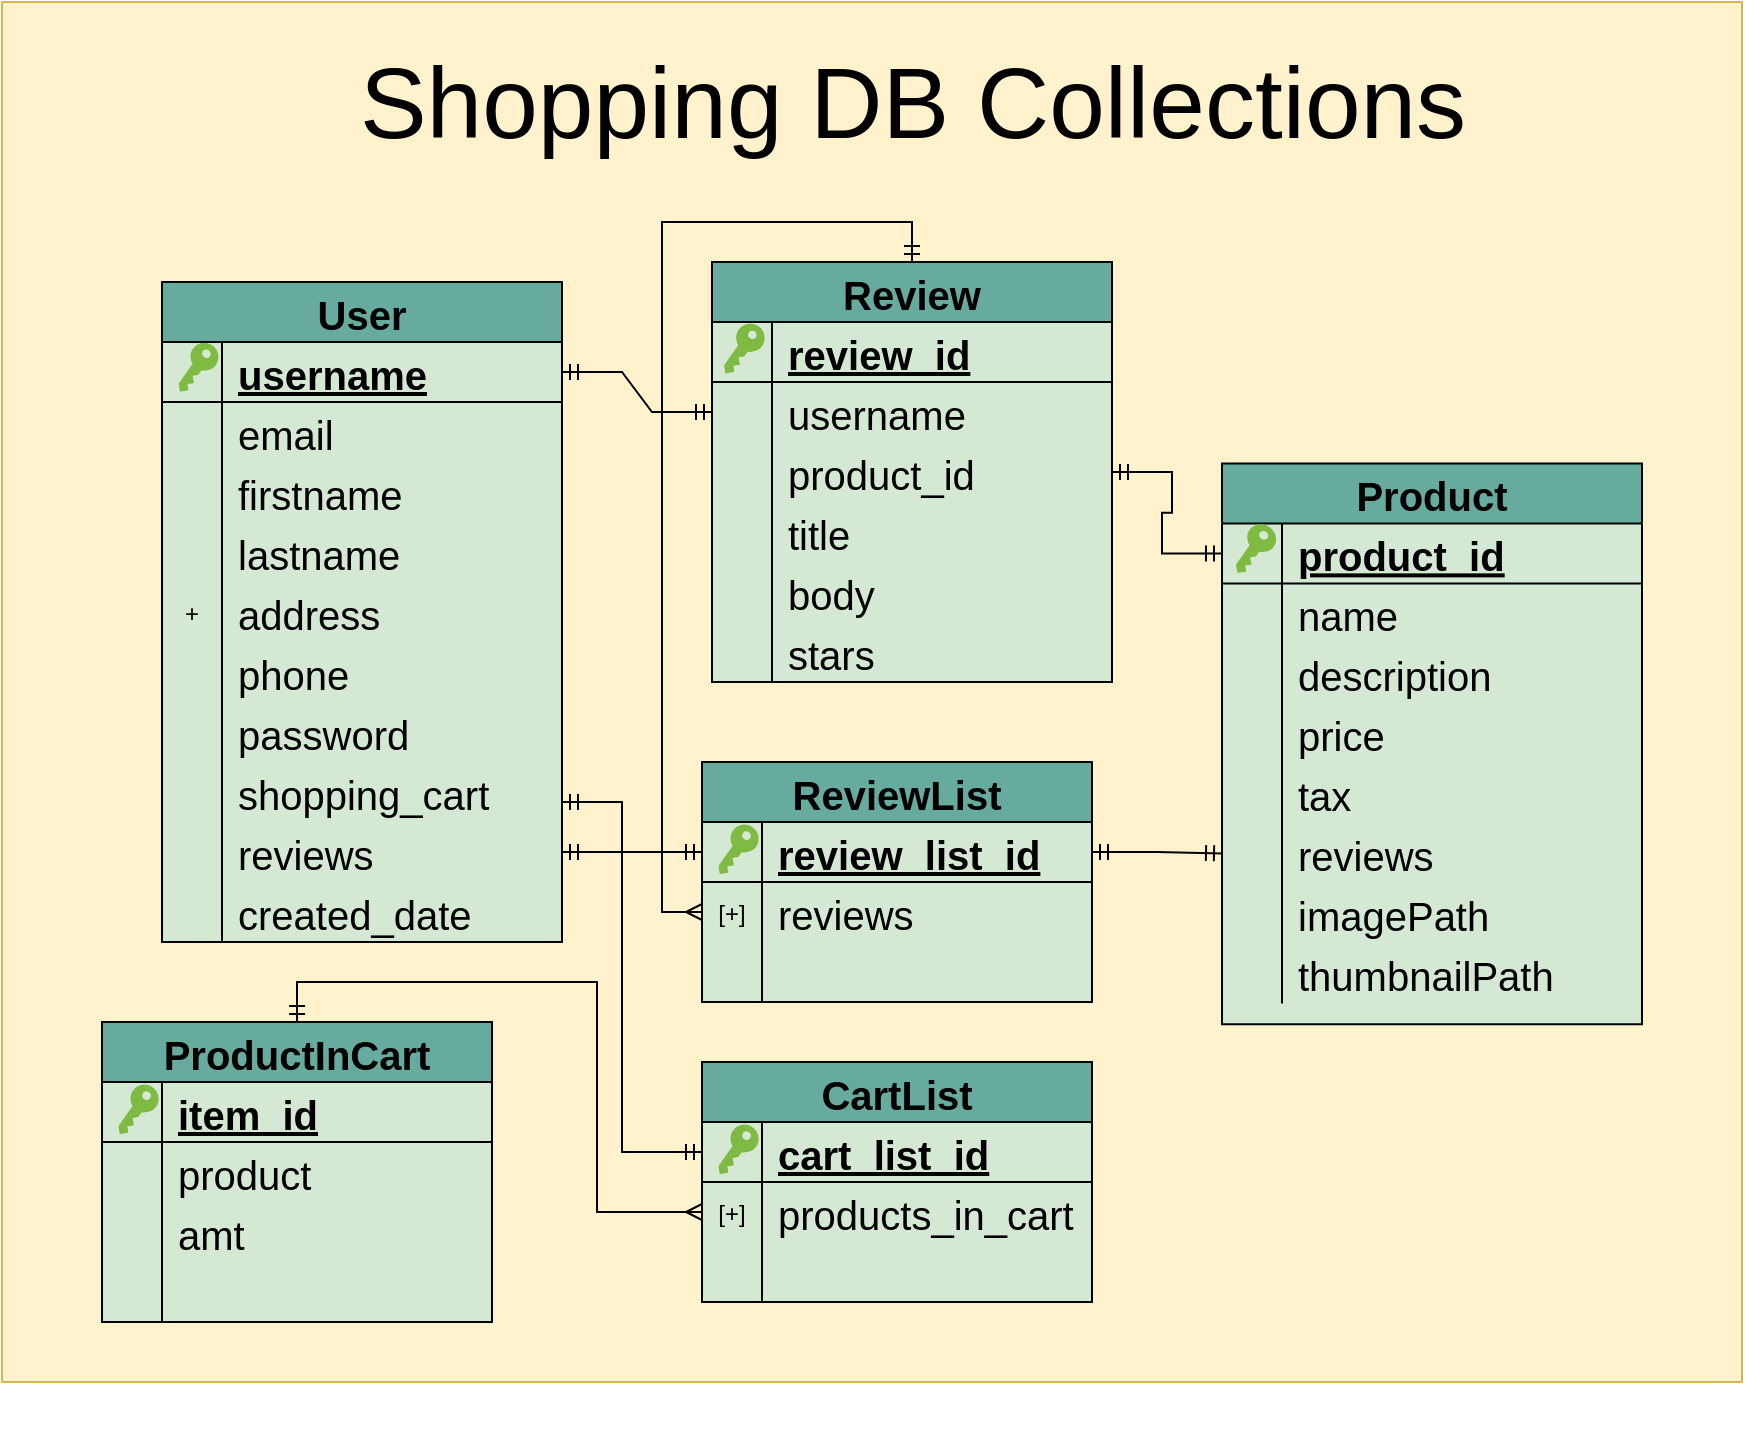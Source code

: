 <mxfile version="16.1.2" type="device"><diagram id="GcE9P7JYYw5BhS-uvFOw" name="Page-1"><mxGraphModel dx="2254" dy="822" grid="1" gridSize="10" guides="1" tooltips="1" connect="1" arrows="1" fold="1" page="1" pageScale="1" pageWidth="850" pageHeight="1100" math="0" shadow="0"><root><mxCell id="0"/><mxCell id="1" parent="0"/><mxCell id="FfTGr7Fb9GJDxaARSRJf-11" value="" style="rounded=0;whiteSpace=wrap;html=1;fontSize=20;fillColor=#fff2cc;strokeColor=#d6b656;" parent="1" vertex="1"><mxGeometry x="-340" y="40" width="870" height="690" as="geometry"/></mxCell><mxCell id="FfTGr7Fb9GJDxaARSRJf-10" value="&lt;font style=&quot;font-size: 50px&quot;&gt;Shopping DB Collections&lt;/font&gt;" style="text;html=1;align=center;verticalAlign=middle;resizable=0;points=[];autosize=1;strokeColor=none;fontSize=20;" parent="1" vertex="1"><mxGeometry x="-170" y="70" width="570" height="40" as="geometry"/></mxCell><mxCell id="Z3QtcrH4PTFQt3x_wtHt-65" value="" style="group" parent="1" vertex="1" connectable="0"><mxGeometry x="-260" y="180" width="200" height="330" as="geometry"/></mxCell><mxCell id="Z3QtcrH4PTFQt3x_wtHt-151" value="" style="group" parent="Z3QtcrH4PTFQt3x_wtHt-65" vertex="1" connectable="0"><mxGeometry width="200" height="330" as="geometry"/></mxCell><mxCell id="Z3QtcrH4PTFQt3x_wtHt-33" value="User" style="shape=table;startSize=30;container=1;collapsible=1;childLayout=tableLayout;fixedRows=1;rowLines=0;fontStyle=1;align=center;resizeLast=1;fontSize=20;fillColor=#67AB9F;swimlaneFillColor=#D5E8D4;" parent="Z3QtcrH4PTFQt3x_wtHt-151" vertex="1"><mxGeometry width="200" height="330" as="geometry"/></mxCell><mxCell id="Z3QtcrH4PTFQt3x_wtHt-34" value="" style="shape=partialRectangle;collapsible=0;dropTarget=0;pointerEvents=0;fillColor=none;top=0;left=0;bottom=1;right=0;points=[[0,0.5],[1,0.5]];portConstraint=eastwest;" parent="Z3QtcrH4PTFQt3x_wtHt-33" vertex="1"><mxGeometry y="30" width="200" height="30" as="geometry"/></mxCell><mxCell id="Z3QtcrH4PTFQt3x_wtHt-35" value="" style="shape=partialRectangle;connectable=0;fillColor=none;top=0;left=0;bottom=0;right=0;fontStyle=1;overflow=hidden;" parent="Z3QtcrH4PTFQt3x_wtHt-34" vertex="1"><mxGeometry width="30" height="30" as="geometry"><mxRectangle width="30" height="30" as="alternateBounds"/></mxGeometry></mxCell><mxCell id="Z3QtcrH4PTFQt3x_wtHt-36" value="username" style="shape=partialRectangle;connectable=0;fillColor=none;top=0;left=0;bottom=0;right=0;align=left;spacingLeft=6;fontStyle=5;overflow=hidden;fontSize=20;" parent="Z3QtcrH4PTFQt3x_wtHt-34" vertex="1"><mxGeometry x="30" width="170" height="30" as="geometry"><mxRectangle width="170" height="30" as="alternateBounds"/></mxGeometry></mxCell><mxCell id="Z3QtcrH4PTFQt3x_wtHt-37" value="" style="shape=partialRectangle;collapsible=0;dropTarget=0;pointerEvents=0;fillColor=none;top=0;left=0;bottom=0;right=0;points=[[0,0.5],[1,0.5]];portConstraint=eastwest;" parent="Z3QtcrH4PTFQt3x_wtHt-33" vertex="1"><mxGeometry y="60" width="200" height="30" as="geometry"/></mxCell><mxCell id="Z3QtcrH4PTFQt3x_wtHt-38" value="" style="shape=partialRectangle;connectable=0;fillColor=none;top=0;left=0;bottom=0;right=0;editable=1;overflow=hidden;" parent="Z3QtcrH4PTFQt3x_wtHt-37" vertex="1"><mxGeometry width="30" height="30" as="geometry"><mxRectangle width="30" height="30" as="alternateBounds"/></mxGeometry></mxCell><mxCell id="Z3QtcrH4PTFQt3x_wtHt-39" value="email" style="shape=partialRectangle;connectable=0;fillColor=none;top=0;left=0;bottom=0;right=0;align=left;spacingLeft=6;overflow=hidden;fontSize=20;" parent="Z3QtcrH4PTFQt3x_wtHt-37" vertex="1"><mxGeometry x="30" width="170" height="30" as="geometry"><mxRectangle width="170" height="30" as="alternateBounds"/></mxGeometry></mxCell><mxCell id="Z3QtcrH4PTFQt3x_wtHt-40" value="" style="shape=partialRectangle;collapsible=0;dropTarget=0;pointerEvents=0;fillColor=none;top=0;left=0;bottom=0;right=0;points=[[0,0.5],[1,0.5]];portConstraint=eastwest;" parent="Z3QtcrH4PTFQt3x_wtHt-33" vertex="1"><mxGeometry y="90" width="200" height="30" as="geometry"/></mxCell><mxCell id="Z3QtcrH4PTFQt3x_wtHt-41" value="" style="shape=partialRectangle;connectable=0;fillColor=none;top=0;left=0;bottom=0;right=0;editable=1;overflow=hidden;" parent="Z3QtcrH4PTFQt3x_wtHt-40" vertex="1"><mxGeometry width="30" height="30" as="geometry"><mxRectangle width="30" height="30" as="alternateBounds"/></mxGeometry></mxCell><mxCell id="Z3QtcrH4PTFQt3x_wtHt-42" value="firstname" style="shape=partialRectangle;connectable=0;fillColor=none;top=0;left=0;bottom=0;right=0;align=left;spacingLeft=6;overflow=hidden;fontSize=20;" parent="Z3QtcrH4PTFQt3x_wtHt-40" vertex="1"><mxGeometry x="30" width="170" height="30" as="geometry"><mxRectangle width="170" height="30" as="alternateBounds"/></mxGeometry></mxCell><mxCell id="Z3QtcrH4PTFQt3x_wtHt-43" value="" style="shape=partialRectangle;collapsible=0;dropTarget=0;pointerEvents=0;fillColor=none;top=0;left=0;bottom=0;right=0;points=[[0,0.5],[1,0.5]];portConstraint=eastwest;" parent="Z3QtcrH4PTFQt3x_wtHt-33" vertex="1"><mxGeometry y="120" width="200" height="30" as="geometry"/></mxCell><mxCell id="Z3QtcrH4PTFQt3x_wtHt-44" value="" style="shape=partialRectangle;connectable=0;fillColor=none;top=0;left=0;bottom=0;right=0;editable=1;overflow=hidden;" parent="Z3QtcrH4PTFQt3x_wtHt-43" vertex="1"><mxGeometry width="30" height="30" as="geometry"><mxRectangle width="30" height="30" as="alternateBounds"/></mxGeometry></mxCell><mxCell id="Z3QtcrH4PTFQt3x_wtHt-45" value="lastname" style="shape=partialRectangle;connectable=0;fillColor=none;top=0;left=0;bottom=0;right=0;align=left;spacingLeft=6;overflow=hidden;fontSize=20;" parent="Z3QtcrH4PTFQt3x_wtHt-43" vertex="1"><mxGeometry x="30" width="170" height="30" as="geometry"><mxRectangle width="170" height="30" as="alternateBounds"/></mxGeometry></mxCell><mxCell id="Z3QtcrH4PTFQt3x_wtHt-46" value="" style="shape=partialRectangle;collapsible=0;dropTarget=0;pointerEvents=0;fillColor=none;top=0;left=0;bottom=0;right=0;points=[[0,0.5],[1,0.5]];portConstraint=eastwest;" parent="Z3QtcrH4PTFQt3x_wtHt-33" vertex="1"><mxGeometry y="150" width="200" height="30" as="geometry"/></mxCell><mxCell id="Z3QtcrH4PTFQt3x_wtHt-47" value="+" style="shape=partialRectangle;connectable=0;fillColor=none;top=0;left=0;bottom=0;right=0;editable=1;overflow=hidden;" parent="Z3QtcrH4PTFQt3x_wtHt-46" vertex="1"><mxGeometry width="30" height="30" as="geometry"><mxRectangle width="30" height="30" as="alternateBounds"/></mxGeometry></mxCell><mxCell id="Z3QtcrH4PTFQt3x_wtHt-48" value="address" style="shape=partialRectangle;connectable=0;fillColor=none;top=0;left=0;bottom=0;right=0;align=left;spacingLeft=6;overflow=hidden;fontSize=20;" parent="Z3QtcrH4PTFQt3x_wtHt-46" vertex="1"><mxGeometry x="30" width="170" height="30" as="geometry"><mxRectangle width="170" height="30" as="alternateBounds"/></mxGeometry></mxCell><mxCell id="Z3QtcrH4PTFQt3x_wtHt-49" value="" style="shape=partialRectangle;collapsible=0;dropTarget=0;pointerEvents=0;fillColor=none;top=0;left=0;bottom=0;right=0;points=[[0,0.5],[1,0.5]];portConstraint=eastwest;" parent="Z3QtcrH4PTFQt3x_wtHt-33" vertex="1"><mxGeometry y="180" width="200" height="30" as="geometry"/></mxCell><mxCell id="Z3QtcrH4PTFQt3x_wtHt-50" value="" style="shape=partialRectangle;connectable=0;fillColor=none;top=0;left=0;bottom=0;right=0;editable=1;overflow=hidden;" parent="Z3QtcrH4PTFQt3x_wtHt-49" vertex="1"><mxGeometry width="30" height="30" as="geometry"><mxRectangle width="30" height="30" as="alternateBounds"/></mxGeometry></mxCell><mxCell id="Z3QtcrH4PTFQt3x_wtHt-51" value="phone" style="shape=partialRectangle;connectable=0;fillColor=none;top=0;left=0;bottom=0;right=0;align=left;spacingLeft=6;overflow=hidden;fontSize=20;" parent="Z3QtcrH4PTFQt3x_wtHt-49" vertex="1"><mxGeometry x="30" width="170" height="30" as="geometry"><mxRectangle width="170" height="30" as="alternateBounds"/></mxGeometry></mxCell><mxCell id="Z3QtcrH4PTFQt3x_wtHt-52" value="" style="shape=partialRectangle;collapsible=0;dropTarget=0;pointerEvents=0;fillColor=none;top=0;left=0;bottom=0;right=0;points=[[0,0.5],[1,0.5]];portConstraint=eastwest;" parent="Z3QtcrH4PTFQt3x_wtHt-33" vertex="1"><mxGeometry y="210" width="200" height="30" as="geometry"/></mxCell><mxCell id="Z3QtcrH4PTFQt3x_wtHt-53" value="" style="shape=partialRectangle;connectable=0;fillColor=none;top=0;left=0;bottom=0;right=0;editable=1;overflow=hidden;" parent="Z3QtcrH4PTFQt3x_wtHt-52" vertex="1"><mxGeometry width="30" height="30" as="geometry"><mxRectangle width="30" height="30" as="alternateBounds"/></mxGeometry></mxCell><mxCell id="Z3QtcrH4PTFQt3x_wtHt-54" value="password" style="shape=partialRectangle;connectable=0;fillColor=none;top=0;left=0;bottom=0;right=0;align=left;spacingLeft=6;overflow=hidden;fontSize=20;" parent="Z3QtcrH4PTFQt3x_wtHt-52" vertex="1"><mxGeometry x="30" width="170" height="30" as="geometry"><mxRectangle width="170" height="30" as="alternateBounds"/></mxGeometry></mxCell><mxCell id="Z3QtcrH4PTFQt3x_wtHt-55" value="" style="shape=partialRectangle;collapsible=0;dropTarget=0;pointerEvents=0;fillColor=none;top=0;left=0;bottom=0;right=0;points=[[0,0.5],[1,0.5]];portConstraint=eastwest;" parent="Z3QtcrH4PTFQt3x_wtHt-33" vertex="1"><mxGeometry y="240" width="200" height="30" as="geometry"/></mxCell><mxCell id="Z3QtcrH4PTFQt3x_wtHt-56" value="" style="shape=partialRectangle;connectable=0;fillColor=none;top=0;left=0;bottom=0;right=0;editable=1;overflow=hidden;" parent="Z3QtcrH4PTFQt3x_wtHt-55" vertex="1"><mxGeometry width="30" height="30" as="geometry"><mxRectangle width="30" height="30" as="alternateBounds"/></mxGeometry></mxCell><mxCell id="Z3QtcrH4PTFQt3x_wtHt-57" value="shopping_cart" style="shape=partialRectangle;connectable=0;fillColor=none;top=0;left=0;bottom=0;right=0;align=left;spacingLeft=6;overflow=hidden;fontSize=20;" parent="Z3QtcrH4PTFQt3x_wtHt-55" vertex="1"><mxGeometry x="30" width="170" height="30" as="geometry"><mxRectangle width="170" height="30" as="alternateBounds"/></mxGeometry></mxCell><mxCell id="Z3QtcrH4PTFQt3x_wtHt-58" value="" style="shape=partialRectangle;collapsible=0;dropTarget=0;pointerEvents=0;fillColor=none;top=0;left=0;bottom=0;right=0;points=[[0,0.5],[1,0.5]];portConstraint=eastwest;" parent="Z3QtcrH4PTFQt3x_wtHt-33" vertex="1"><mxGeometry y="270" width="200" height="30" as="geometry"/></mxCell><mxCell id="Z3QtcrH4PTFQt3x_wtHt-59" value="" style="shape=partialRectangle;connectable=0;fillColor=none;top=0;left=0;bottom=0;right=0;editable=1;overflow=hidden;" parent="Z3QtcrH4PTFQt3x_wtHt-58" vertex="1"><mxGeometry width="30" height="30" as="geometry"><mxRectangle width="30" height="30" as="alternateBounds"/></mxGeometry></mxCell><mxCell id="Z3QtcrH4PTFQt3x_wtHt-60" value="reviews" style="shape=partialRectangle;connectable=0;fillColor=none;top=0;left=0;bottom=0;right=0;align=left;spacingLeft=6;overflow=hidden;fontSize=20;" parent="Z3QtcrH4PTFQt3x_wtHt-58" vertex="1"><mxGeometry x="30" width="170" height="30" as="geometry"><mxRectangle width="170" height="30" as="alternateBounds"/></mxGeometry></mxCell><mxCell id="Z3QtcrH4PTFQt3x_wtHt-61" value="" style="shape=partialRectangle;collapsible=0;dropTarget=0;pointerEvents=0;fillColor=none;top=0;left=0;bottom=0;right=0;points=[[0,0.5],[1,0.5]];portConstraint=eastwest;" parent="Z3QtcrH4PTFQt3x_wtHt-33" vertex="1"><mxGeometry y="300" width="200" height="30" as="geometry"/></mxCell><mxCell id="Z3QtcrH4PTFQt3x_wtHt-62" value="" style="shape=partialRectangle;connectable=0;fillColor=none;top=0;left=0;bottom=0;right=0;editable=1;overflow=hidden;" parent="Z3QtcrH4PTFQt3x_wtHt-61" vertex="1"><mxGeometry width="30" height="30" as="geometry"><mxRectangle width="30" height="30" as="alternateBounds"/></mxGeometry></mxCell><mxCell id="Z3QtcrH4PTFQt3x_wtHt-63" value="created_date" style="shape=partialRectangle;connectable=0;fillColor=none;top=0;left=0;bottom=0;right=0;align=left;spacingLeft=6;overflow=hidden;fontSize=20;" parent="Z3QtcrH4PTFQt3x_wtHt-61" vertex="1"><mxGeometry x="30" width="170" height="30" as="geometry"><mxRectangle width="170" height="30" as="alternateBounds"/></mxGeometry></mxCell><mxCell id="Z3QtcrH4PTFQt3x_wtHt-156" value="" style="sketch=0;pointerEvents=1;shadow=0;dashed=0;html=1;strokeColor=none;labelPosition=center;verticalLabelPosition=bottom;verticalAlign=top;outlineConnect=0;align=center;shape=mxgraph.office.security.key_permissions;fillColor=#7FBA42;fontSize=20;rotation=35;" parent="Z3QtcrH4PTFQt3x_wtHt-151" vertex="1"><mxGeometry x="10" y="29.115" width="14.15" height="28.286" as="geometry"/></mxCell><mxCell id="zeckxCleUVXxV6Vvy9WC-16" value="" style="group;perimeterSpacing=1;" parent="1" vertex="1" connectable="0"><mxGeometry x="270" y="280" width="210" height="270" as="geometry"/></mxCell><mxCell id="zeckxCleUVXxV6Vvy9WC-17" value="Product" style="shape=table;startSize=30;container=1;collapsible=1;childLayout=tableLayout;fixedRows=1;rowLines=0;fontStyle=1;align=center;resizeLast=1;fontSize=20;fillColor=#67AB9F;swimlaneFillColor=#D5E8D4;" parent="zeckxCleUVXxV6Vvy9WC-16" vertex="1"><mxGeometry y="-9.31" width="210" height="280.385" as="geometry"/></mxCell><mxCell id="zeckxCleUVXxV6Vvy9WC-18" value="" style="shape=partialRectangle;collapsible=0;dropTarget=0;pointerEvents=0;fillColor=none;top=0;left=0;bottom=1;right=0;points=[[0,0.5],[1,0.5]];portConstraint=eastwest;" parent="zeckxCleUVXxV6Vvy9WC-17" vertex="1"><mxGeometry y="30" width="210" height="30" as="geometry"/></mxCell><mxCell id="zeckxCleUVXxV6Vvy9WC-19" value="" style="shape=partialRectangle;connectable=0;fillColor=none;top=0;left=0;bottom=0;right=0;fontStyle=1;overflow=hidden;" parent="zeckxCleUVXxV6Vvy9WC-18" vertex="1"><mxGeometry width="30" height="30" as="geometry"><mxRectangle width="30" height="30" as="alternateBounds"/></mxGeometry></mxCell><mxCell id="zeckxCleUVXxV6Vvy9WC-20" value="product_id" style="shape=partialRectangle;connectable=0;fillColor=none;top=0;left=0;bottom=0;right=0;align=left;spacingLeft=6;fontStyle=5;overflow=hidden;fontSize=20;" parent="zeckxCleUVXxV6Vvy9WC-18" vertex="1"><mxGeometry x="30" width="180" height="30" as="geometry"><mxRectangle width="180" height="30" as="alternateBounds"/></mxGeometry></mxCell><mxCell id="zeckxCleUVXxV6Vvy9WC-21" value="" style="shape=partialRectangle;collapsible=0;dropTarget=0;pointerEvents=0;fillColor=none;top=0;left=0;bottom=0;right=0;points=[[0,0.5],[1,0.5]];portConstraint=eastwest;" parent="zeckxCleUVXxV6Vvy9WC-17" vertex="1"><mxGeometry y="60" width="210" height="30" as="geometry"/></mxCell><mxCell id="zeckxCleUVXxV6Vvy9WC-22" value="" style="shape=partialRectangle;connectable=0;fillColor=none;top=0;left=0;bottom=0;right=0;editable=1;overflow=hidden;" parent="zeckxCleUVXxV6Vvy9WC-21" vertex="1"><mxGeometry width="30" height="30" as="geometry"><mxRectangle width="30" height="30" as="alternateBounds"/></mxGeometry></mxCell><mxCell id="zeckxCleUVXxV6Vvy9WC-23" value="name" style="shape=partialRectangle;connectable=0;fillColor=none;top=0;left=0;bottom=0;right=0;align=left;spacingLeft=6;overflow=hidden;fontSize=20;" parent="zeckxCleUVXxV6Vvy9WC-21" vertex="1"><mxGeometry x="30" width="180" height="30" as="geometry"><mxRectangle width="180" height="30" as="alternateBounds"/></mxGeometry></mxCell><mxCell id="zeckxCleUVXxV6Vvy9WC-24" value="" style="shape=partialRectangle;collapsible=0;dropTarget=0;pointerEvents=0;fillColor=none;top=0;left=0;bottom=0;right=0;points=[[0,0.5],[1,0.5]];portConstraint=eastwest;" parent="zeckxCleUVXxV6Vvy9WC-17" vertex="1"><mxGeometry y="90" width="210" height="30" as="geometry"/></mxCell><mxCell id="zeckxCleUVXxV6Vvy9WC-25" value="" style="shape=partialRectangle;connectable=0;fillColor=none;top=0;left=0;bottom=0;right=0;editable=1;overflow=hidden;" parent="zeckxCleUVXxV6Vvy9WC-24" vertex="1"><mxGeometry width="30" height="30" as="geometry"><mxRectangle width="30" height="30" as="alternateBounds"/></mxGeometry></mxCell><mxCell id="zeckxCleUVXxV6Vvy9WC-26" value="description" style="shape=partialRectangle;connectable=0;fillColor=none;top=0;left=0;bottom=0;right=0;align=left;spacingLeft=6;overflow=hidden;fontSize=20;" parent="zeckxCleUVXxV6Vvy9WC-24" vertex="1"><mxGeometry x="30" width="180" height="30" as="geometry"><mxRectangle width="180" height="30" as="alternateBounds"/></mxGeometry></mxCell><mxCell id="zeckxCleUVXxV6Vvy9WC-27" value="" style="shape=partialRectangle;collapsible=0;dropTarget=0;pointerEvents=0;fillColor=none;top=0;left=0;bottom=0;right=0;points=[[0,0.5],[1,0.5]];portConstraint=eastwest;" parent="zeckxCleUVXxV6Vvy9WC-17" vertex="1"><mxGeometry y="120" width="210" height="30" as="geometry"/></mxCell><mxCell id="zeckxCleUVXxV6Vvy9WC-28" value="" style="shape=partialRectangle;connectable=0;fillColor=none;top=0;left=0;bottom=0;right=0;editable=1;overflow=hidden;" parent="zeckxCleUVXxV6Vvy9WC-27" vertex="1"><mxGeometry width="30" height="30" as="geometry"><mxRectangle width="30" height="30" as="alternateBounds"/></mxGeometry></mxCell><mxCell id="zeckxCleUVXxV6Vvy9WC-29" value="price" style="shape=partialRectangle;connectable=0;fillColor=none;top=0;left=0;bottom=0;right=0;align=left;spacingLeft=6;overflow=hidden;fontSize=20;" parent="zeckxCleUVXxV6Vvy9WC-27" vertex="1"><mxGeometry x="30" width="180" height="30" as="geometry"><mxRectangle width="180" height="30" as="alternateBounds"/></mxGeometry></mxCell><mxCell id="zeckxCleUVXxV6Vvy9WC-31" value="" style="shape=partialRectangle;collapsible=0;dropTarget=0;pointerEvents=0;fillColor=none;top=0;left=0;bottom=0;right=0;points=[[0,0.5],[1,0.5]];portConstraint=eastwest;" parent="zeckxCleUVXxV6Vvy9WC-17" vertex="1"><mxGeometry y="150" width="210" height="30" as="geometry"/></mxCell><mxCell id="zeckxCleUVXxV6Vvy9WC-32" value="" style="shape=partialRectangle;connectable=0;fillColor=none;top=0;left=0;bottom=0;right=0;editable=1;overflow=hidden;" parent="zeckxCleUVXxV6Vvy9WC-31" vertex="1"><mxGeometry width="30" height="30" as="geometry"><mxRectangle width="30" height="30" as="alternateBounds"/></mxGeometry></mxCell><mxCell id="zeckxCleUVXxV6Vvy9WC-33" value="tax" style="shape=partialRectangle;connectable=0;fillColor=none;top=0;left=0;bottom=0;right=0;align=left;spacingLeft=6;overflow=hidden;fontSize=20;" parent="zeckxCleUVXxV6Vvy9WC-31" vertex="1"><mxGeometry x="30" width="180" height="30" as="geometry"><mxRectangle width="180" height="30" as="alternateBounds"/></mxGeometry></mxCell><mxCell id="zeckxCleUVXxV6Vvy9WC-34" value="" style="shape=partialRectangle;collapsible=0;dropTarget=0;pointerEvents=0;fillColor=none;top=0;left=0;bottom=0;right=0;points=[[0,0.5],[1,0.5]];portConstraint=eastwest;" parent="zeckxCleUVXxV6Vvy9WC-17" vertex="1"><mxGeometry y="180" width="210" height="30" as="geometry"/></mxCell><mxCell id="zeckxCleUVXxV6Vvy9WC-35" value="" style="shape=partialRectangle;connectable=0;fillColor=none;top=0;left=0;bottom=0;right=0;editable=1;overflow=hidden;" parent="zeckxCleUVXxV6Vvy9WC-34" vertex="1"><mxGeometry width="30" height="30" as="geometry"><mxRectangle width="30" height="30" as="alternateBounds"/></mxGeometry></mxCell><mxCell id="zeckxCleUVXxV6Vvy9WC-36" value="reviews" style="shape=partialRectangle;connectable=0;fillColor=none;top=0;left=0;bottom=0;right=0;align=left;spacingLeft=6;overflow=hidden;fontSize=20;" parent="zeckxCleUVXxV6Vvy9WC-34" vertex="1"><mxGeometry x="30" width="180" height="30" as="geometry"><mxRectangle width="180" height="30" as="alternateBounds"/></mxGeometry></mxCell><mxCell id="zeckxCleUVXxV6Vvy9WC-37" value="" style="shape=partialRectangle;collapsible=0;dropTarget=0;pointerEvents=0;fillColor=none;top=0;left=0;bottom=0;right=0;points=[[0,0.5],[1,0.5]];portConstraint=eastwest;" parent="zeckxCleUVXxV6Vvy9WC-17" vertex="1"><mxGeometry y="210" width="210" height="30" as="geometry"/></mxCell><mxCell id="zeckxCleUVXxV6Vvy9WC-38" value="" style="shape=partialRectangle;connectable=0;fillColor=none;top=0;left=0;bottom=0;right=0;editable=1;overflow=hidden;" parent="zeckxCleUVXxV6Vvy9WC-37" vertex="1"><mxGeometry width="30" height="30" as="geometry"><mxRectangle width="30" height="30" as="alternateBounds"/></mxGeometry></mxCell><mxCell id="zeckxCleUVXxV6Vvy9WC-39" value="imagePath" style="shape=partialRectangle;connectable=0;fillColor=none;top=0;left=0;bottom=0;right=0;align=left;spacingLeft=6;overflow=hidden;fontSize=20;" parent="zeckxCleUVXxV6Vvy9WC-37" vertex="1"><mxGeometry x="30" width="180" height="30" as="geometry"><mxRectangle width="180" height="30" as="alternateBounds"/></mxGeometry></mxCell><mxCell id="zeckxCleUVXxV6Vvy9WC-40" value="" style="shape=partialRectangle;collapsible=0;dropTarget=0;pointerEvents=0;fillColor=none;top=0;left=0;bottom=0;right=0;points=[[0,0.5],[1,0.5]];portConstraint=eastwest;" parent="zeckxCleUVXxV6Vvy9WC-17" vertex="1"><mxGeometry y="240" width="210" height="30" as="geometry"/></mxCell><mxCell id="zeckxCleUVXxV6Vvy9WC-41" value="" style="shape=partialRectangle;connectable=0;fillColor=none;top=0;left=0;bottom=0;right=0;editable=1;overflow=hidden;" parent="zeckxCleUVXxV6Vvy9WC-40" vertex="1"><mxGeometry width="30" height="30" as="geometry"><mxRectangle width="30" height="30" as="alternateBounds"/></mxGeometry></mxCell><mxCell id="zeckxCleUVXxV6Vvy9WC-42" value="thumbnailPath" style="shape=partialRectangle;connectable=0;fillColor=none;top=0;left=0;bottom=0;right=0;align=left;spacingLeft=6;overflow=hidden;fontSize=20;" parent="zeckxCleUVXxV6Vvy9WC-40" vertex="1"><mxGeometry x="30" width="180" height="30" as="geometry"><mxRectangle width="180" height="30" as="alternateBounds"/></mxGeometry></mxCell><mxCell id="zeckxCleUVXxV6Vvy9WC-111" value="" style="sketch=0;pointerEvents=1;shadow=0;dashed=0;html=1;strokeColor=none;labelPosition=center;verticalLabelPosition=bottom;verticalAlign=top;outlineConnect=0;align=center;shape=mxgraph.office.security.key_permissions;fillColor=#7FBA42;fontSize=20;rotation=35;" parent="zeckxCleUVXxV6Vvy9WC-16" vertex="1"><mxGeometry x="8.316" y="20.001" width="14.858" height="27.931" as="geometry"/></mxCell><mxCell id="zeckxCleUVXxV6Vvy9WC-68" value="" style="group" parent="1" vertex="1" connectable="0"><mxGeometry x="15" y="170" width="200" height="210" as="geometry"/></mxCell><mxCell id="zeckxCleUVXxV6Vvy9WC-69" value="Review" style="shape=table;startSize=30;container=1;collapsible=1;childLayout=tableLayout;fixedRows=1;rowLines=0;fontStyle=1;align=center;resizeLast=1;fontSize=20;fillColor=#67AB9F;swimlaneFillColor=#D5E8D4;" parent="zeckxCleUVXxV6Vvy9WC-68" vertex="1"><mxGeometry width="200" height="210" as="geometry"/></mxCell><mxCell id="zeckxCleUVXxV6Vvy9WC-70" value="" style="shape=partialRectangle;collapsible=0;dropTarget=0;pointerEvents=0;fillColor=none;top=0;left=0;bottom=1;right=0;points=[[0,0.5],[1,0.5]];portConstraint=eastwest;" parent="zeckxCleUVXxV6Vvy9WC-69" vertex="1"><mxGeometry y="30" width="200" height="30" as="geometry"/></mxCell><mxCell id="zeckxCleUVXxV6Vvy9WC-71" value="" style="shape=partialRectangle;connectable=0;fillColor=none;top=0;left=0;bottom=0;right=0;fontStyle=1;overflow=hidden;" parent="zeckxCleUVXxV6Vvy9WC-70" vertex="1"><mxGeometry width="30" height="30" as="geometry"><mxRectangle width="30" height="30" as="alternateBounds"/></mxGeometry></mxCell><mxCell id="zeckxCleUVXxV6Vvy9WC-72" value="review_id" style="shape=partialRectangle;connectable=0;fillColor=none;top=0;left=0;bottom=0;right=0;align=left;spacingLeft=6;fontStyle=5;overflow=hidden;fontSize=20;" parent="zeckxCleUVXxV6Vvy9WC-70" vertex="1"><mxGeometry x="30" width="170" height="30" as="geometry"><mxRectangle width="170" height="30" as="alternateBounds"/></mxGeometry></mxCell><mxCell id="zeckxCleUVXxV6Vvy9WC-73" value="" style="shape=partialRectangle;collapsible=0;dropTarget=0;pointerEvents=0;fillColor=none;top=0;left=0;bottom=0;right=0;points=[[0,0.5],[1,0.5]];portConstraint=eastwest;" parent="zeckxCleUVXxV6Vvy9WC-69" vertex="1"><mxGeometry y="60" width="200" height="30" as="geometry"/></mxCell><mxCell id="zeckxCleUVXxV6Vvy9WC-74" value="" style="shape=partialRectangle;connectable=0;fillColor=none;top=0;left=0;bottom=0;right=0;editable=1;overflow=hidden;" parent="zeckxCleUVXxV6Vvy9WC-73" vertex="1"><mxGeometry width="30" height="30" as="geometry"><mxRectangle width="30" height="30" as="alternateBounds"/></mxGeometry></mxCell><mxCell id="zeckxCleUVXxV6Vvy9WC-75" value="username" style="shape=partialRectangle;connectable=0;fillColor=none;top=0;left=0;bottom=0;right=0;align=left;spacingLeft=6;overflow=hidden;fontSize=20;" parent="zeckxCleUVXxV6Vvy9WC-73" vertex="1"><mxGeometry x="30" width="170" height="30" as="geometry"><mxRectangle width="170" height="30" as="alternateBounds"/></mxGeometry></mxCell><mxCell id="zeckxCleUVXxV6Vvy9WC-76" value="" style="shape=partialRectangle;collapsible=0;dropTarget=0;pointerEvents=0;fillColor=none;top=0;left=0;bottom=0;right=0;points=[[0,0.5],[1,0.5]];portConstraint=eastwest;" parent="zeckxCleUVXxV6Vvy9WC-69" vertex="1"><mxGeometry y="90" width="200" height="30" as="geometry"/></mxCell><mxCell id="zeckxCleUVXxV6Vvy9WC-77" value="" style="shape=partialRectangle;connectable=0;fillColor=none;top=0;left=0;bottom=0;right=0;editable=1;overflow=hidden;" parent="zeckxCleUVXxV6Vvy9WC-76" vertex="1"><mxGeometry width="30" height="30" as="geometry"><mxRectangle width="30" height="30" as="alternateBounds"/></mxGeometry></mxCell><mxCell id="zeckxCleUVXxV6Vvy9WC-78" value="product_id" style="shape=partialRectangle;connectable=0;fillColor=none;top=0;left=0;bottom=0;right=0;align=left;spacingLeft=6;overflow=hidden;fontSize=20;" parent="zeckxCleUVXxV6Vvy9WC-76" vertex="1"><mxGeometry x="30" width="170" height="30" as="geometry"><mxRectangle width="170" height="30" as="alternateBounds"/></mxGeometry></mxCell><mxCell id="zeckxCleUVXxV6Vvy9WC-79" value="" style="shape=partialRectangle;collapsible=0;dropTarget=0;pointerEvents=0;fillColor=none;top=0;left=0;bottom=0;right=0;points=[[0,0.5],[1,0.5]];portConstraint=eastwest;" parent="zeckxCleUVXxV6Vvy9WC-69" vertex="1"><mxGeometry y="120" width="200" height="30" as="geometry"/></mxCell><mxCell id="zeckxCleUVXxV6Vvy9WC-80" value="" style="shape=partialRectangle;connectable=0;fillColor=none;top=0;left=0;bottom=0;right=0;editable=1;overflow=hidden;" parent="zeckxCleUVXxV6Vvy9WC-79" vertex="1"><mxGeometry width="30" height="30" as="geometry"><mxRectangle width="30" height="30" as="alternateBounds"/></mxGeometry></mxCell><mxCell id="zeckxCleUVXxV6Vvy9WC-81" value="title" style="shape=partialRectangle;connectable=0;fillColor=none;top=0;left=0;bottom=0;right=0;align=left;spacingLeft=6;overflow=hidden;fontSize=20;" parent="zeckxCleUVXxV6Vvy9WC-79" vertex="1"><mxGeometry x="30" width="170" height="30" as="geometry"><mxRectangle width="170" height="30" as="alternateBounds"/></mxGeometry></mxCell><mxCell id="zeckxCleUVXxV6Vvy9WC-82" value="" style="shape=partialRectangle;collapsible=0;dropTarget=0;pointerEvents=0;fillColor=none;top=0;left=0;bottom=0;right=0;points=[[0,0.5],[1,0.5]];portConstraint=eastwest;" parent="zeckxCleUVXxV6Vvy9WC-69" vertex="1"><mxGeometry y="150" width="200" height="30" as="geometry"/></mxCell><mxCell id="zeckxCleUVXxV6Vvy9WC-83" value="" style="shape=partialRectangle;connectable=0;fillColor=none;top=0;left=0;bottom=0;right=0;editable=1;overflow=hidden;" parent="zeckxCleUVXxV6Vvy9WC-82" vertex="1"><mxGeometry width="30" height="30" as="geometry"><mxRectangle width="30" height="30" as="alternateBounds"/></mxGeometry></mxCell><mxCell id="zeckxCleUVXxV6Vvy9WC-84" value="body" style="shape=partialRectangle;connectable=0;fillColor=none;top=0;left=0;bottom=0;right=0;align=left;spacingLeft=6;overflow=hidden;fontSize=20;" parent="zeckxCleUVXxV6Vvy9WC-82" vertex="1"><mxGeometry x="30" width="170" height="30" as="geometry"><mxRectangle width="170" height="30" as="alternateBounds"/></mxGeometry></mxCell><mxCell id="zeckxCleUVXxV6Vvy9WC-85" value="" style="shape=partialRectangle;collapsible=0;dropTarget=0;pointerEvents=0;fillColor=none;top=0;left=0;bottom=0;right=0;points=[[0,0.5],[1,0.5]];portConstraint=eastwest;" parent="zeckxCleUVXxV6Vvy9WC-69" vertex="1"><mxGeometry y="180" width="200" height="30" as="geometry"/></mxCell><mxCell id="zeckxCleUVXxV6Vvy9WC-86" value="" style="shape=partialRectangle;connectable=0;fillColor=none;top=0;left=0;bottom=0;right=0;editable=1;overflow=hidden;" parent="zeckxCleUVXxV6Vvy9WC-85" vertex="1"><mxGeometry width="30" height="30" as="geometry"><mxRectangle width="30" height="30" as="alternateBounds"/></mxGeometry></mxCell><mxCell id="zeckxCleUVXxV6Vvy9WC-87" value="stars" style="shape=partialRectangle;connectable=0;fillColor=none;top=0;left=0;bottom=0;right=0;align=left;spacingLeft=6;overflow=hidden;fontSize=20;" parent="zeckxCleUVXxV6Vvy9WC-85" vertex="1"><mxGeometry x="30" width="170" height="30" as="geometry"><mxRectangle width="170" height="30" as="alternateBounds"/></mxGeometry></mxCell><mxCell id="zeckxCleUVXxV6Vvy9WC-110" value="" style="sketch=0;pointerEvents=1;shadow=0;dashed=0;html=1;strokeColor=none;labelPosition=center;verticalLabelPosition=bottom;verticalAlign=top;outlineConnect=0;align=center;shape=mxgraph.office.security.key_permissions;fillColor=#7FBA42;fontSize=20;rotation=35;" parent="zeckxCleUVXxV6Vvy9WC-68" vertex="1"><mxGeometry x="7.92" y="29.61" width="14.15" height="28.636" as="geometry"/></mxCell><mxCell id="zeckxCleUVXxV6Vvy9WC-115" value="" style="edgeStyle=entityRelationEdgeStyle;fontSize=12;html=1;endArrow=ERmandOne;startArrow=ERmandOne;exitX=1;exitY=0.5;exitDx=0;exitDy=0;entryX=0;entryY=0.5;entryDx=0;entryDy=0;rounded=0;" parent="1" source="Z3QtcrH4PTFQt3x_wtHt-34" target="zeckxCleUVXxV6Vvy9WC-73" edge="1"><mxGeometry width="100" height="100" relative="1" as="geometry"><mxPoint x="60" y="480" as="sourcePoint"/><mxPoint x="160" y="380" as="targetPoint"/></mxGeometry></mxCell><mxCell id="zeckxCleUVXxV6Vvy9WC-128" style="edgeStyle=entityRelationEdgeStyle;rounded=0;jumpStyle=none;orthogonalLoop=1;jettySize=auto;html=1;startArrow=ERmandOne;startFill=0;endArrow=ERmandOne;endFill=0;targetPerimeterSpacing=0;strokeWidth=1;" parent="1" source="zeckxCleUVXxV6Vvy9WC-18" target="zeckxCleUVXxV6Vvy9WC-76" edge="1"><mxGeometry relative="1" as="geometry"/></mxCell><mxCell id="0NiOeP1zcBX3QxErO-wM-4" value="" style="group" vertex="1" connectable="0" parent="1"><mxGeometry x="15" y="170" width="200" height="210" as="geometry"/></mxCell><mxCell id="0NiOeP1zcBX3QxErO-wM-24" value="" style="sketch=0;pointerEvents=1;shadow=0;dashed=0;html=1;strokeColor=none;labelPosition=center;verticalLabelPosition=bottom;verticalAlign=top;outlineConnect=0;align=center;shape=mxgraph.office.security.key_permissions;fillColor=#7FBA42;fontSize=20;rotation=35;" vertex="1" parent="0NiOeP1zcBX3QxErO-wM-4"><mxGeometry x="7.92" y="29.61" width="14.15" height="28.636" as="geometry"/></mxCell><mxCell id="0NiOeP1zcBX3QxErO-wM-28" value="" style="group" vertex="1" connectable="0" parent="1"><mxGeometry x="-290" y="550" width="195" height="210" as="geometry"/></mxCell><mxCell id="0NiOeP1zcBX3QxErO-wM-5" value="ProductInCart" style="shape=table;startSize=30;container=1;collapsible=1;childLayout=tableLayout;fixedRows=1;rowLines=0;fontStyle=1;align=center;resizeLast=1;fontSize=20;fillColor=#67AB9F;swimlaneFillColor=#D5E8D4;" vertex="1" parent="0NiOeP1zcBX3QxErO-wM-28"><mxGeometry width="195" height="150" as="geometry"/></mxCell><mxCell id="0NiOeP1zcBX3QxErO-wM-6" value="" style="shape=partialRectangle;collapsible=0;dropTarget=0;pointerEvents=0;fillColor=none;top=0;left=0;bottom=1;right=0;points=[[0,0.5],[1,0.5]];portConstraint=eastwest;" vertex="1" parent="0NiOeP1zcBX3QxErO-wM-5"><mxGeometry y="30" width="195" height="30" as="geometry"/></mxCell><mxCell id="0NiOeP1zcBX3QxErO-wM-7" value="" style="shape=partialRectangle;connectable=0;fillColor=none;top=0;left=0;bottom=0;right=0;fontStyle=1;overflow=hidden;" vertex="1" parent="0NiOeP1zcBX3QxErO-wM-6"><mxGeometry width="30" height="30" as="geometry"><mxRectangle width="30" height="30" as="alternateBounds"/></mxGeometry></mxCell><mxCell id="0NiOeP1zcBX3QxErO-wM-8" value="item_id" style="shape=partialRectangle;connectable=0;fillColor=none;top=0;left=0;bottom=0;right=0;align=left;spacingLeft=6;fontStyle=5;overflow=hidden;fontSize=20;" vertex="1" parent="0NiOeP1zcBX3QxErO-wM-6"><mxGeometry x="30" width="165" height="30" as="geometry"><mxRectangle width="165" height="30" as="alternateBounds"/></mxGeometry></mxCell><mxCell id="0NiOeP1zcBX3QxErO-wM-9" value="" style="shape=partialRectangle;collapsible=0;dropTarget=0;pointerEvents=0;fillColor=none;top=0;left=0;bottom=0;right=0;points=[[0,0.5],[1,0.5]];portConstraint=eastwest;" vertex="1" parent="0NiOeP1zcBX3QxErO-wM-5"><mxGeometry y="60" width="195" height="30" as="geometry"/></mxCell><mxCell id="0NiOeP1zcBX3QxErO-wM-10" value="" style="shape=partialRectangle;connectable=0;fillColor=none;top=0;left=0;bottom=0;right=0;editable=1;overflow=hidden;" vertex="1" parent="0NiOeP1zcBX3QxErO-wM-9"><mxGeometry width="30" height="30" as="geometry"><mxRectangle width="30" height="30" as="alternateBounds"/></mxGeometry></mxCell><mxCell id="0NiOeP1zcBX3QxErO-wM-11" value="product" style="shape=partialRectangle;connectable=0;fillColor=none;top=0;left=0;bottom=0;right=0;align=left;spacingLeft=6;overflow=hidden;fontSize=20;" vertex="1" parent="0NiOeP1zcBX3QxErO-wM-9"><mxGeometry x="30" width="165" height="30" as="geometry"><mxRectangle width="165" height="30" as="alternateBounds"/></mxGeometry></mxCell><mxCell id="0NiOeP1zcBX3QxErO-wM-12" value="" style="shape=partialRectangle;collapsible=0;dropTarget=0;pointerEvents=0;fillColor=none;top=0;left=0;bottom=0;right=0;points=[[0,0.5],[1,0.5]];portConstraint=eastwest;" vertex="1" parent="0NiOeP1zcBX3QxErO-wM-5"><mxGeometry y="90" width="195" height="30" as="geometry"/></mxCell><mxCell id="0NiOeP1zcBX3QxErO-wM-13" value="" style="shape=partialRectangle;connectable=0;fillColor=none;top=0;left=0;bottom=0;right=0;editable=1;overflow=hidden;" vertex="1" parent="0NiOeP1zcBX3QxErO-wM-12"><mxGeometry width="30" height="30" as="geometry"><mxRectangle width="30" height="30" as="alternateBounds"/></mxGeometry></mxCell><mxCell id="0NiOeP1zcBX3QxErO-wM-14" value="amt" style="shape=partialRectangle;connectable=0;fillColor=none;top=0;left=0;bottom=0;right=0;align=left;spacingLeft=6;overflow=hidden;fontSize=20;" vertex="1" parent="0NiOeP1zcBX3QxErO-wM-12"><mxGeometry x="30" width="165" height="30" as="geometry"><mxRectangle width="165" height="30" as="alternateBounds"/></mxGeometry></mxCell><mxCell id="0NiOeP1zcBX3QxErO-wM-21" value="" style="shape=partialRectangle;collapsible=0;dropTarget=0;pointerEvents=0;fillColor=none;top=0;left=0;bottom=0;right=0;points=[[0,0.5],[1,0.5]];portConstraint=eastwest;" vertex="1" parent="0NiOeP1zcBX3QxErO-wM-5"><mxGeometry y="120" width="195" height="30" as="geometry"/></mxCell><mxCell id="0NiOeP1zcBX3QxErO-wM-22" value="" style="shape=partialRectangle;connectable=0;fillColor=none;top=0;left=0;bottom=0;right=0;editable=1;overflow=hidden;" vertex="1" parent="0NiOeP1zcBX3QxErO-wM-21"><mxGeometry width="30" height="30" as="geometry"><mxRectangle width="30" height="30" as="alternateBounds"/></mxGeometry></mxCell><mxCell id="0NiOeP1zcBX3QxErO-wM-23" value="" style="shape=partialRectangle;connectable=0;fillColor=none;top=0;left=0;bottom=0;right=0;align=left;spacingLeft=6;overflow=hidden;fontSize=20;" vertex="1" parent="0NiOeP1zcBX3QxErO-wM-21"><mxGeometry x="30" width="165" height="30" as="geometry"><mxRectangle width="165" height="30" as="alternateBounds"/></mxGeometry></mxCell><mxCell id="0NiOeP1zcBX3QxErO-wM-25" value="" style="sketch=0;pointerEvents=1;shadow=0;dashed=0;html=1;strokeColor=none;labelPosition=center;verticalLabelPosition=bottom;verticalAlign=top;outlineConnect=0;align=center;shape=mxgraph.office.security.key_permissions;fillColor=#7FBA42;fontSize=20;rotation=35;" vertex="1" parent="0NiOeP1zcBX3QxErO-wM-28"><mxGeometry x="10.0" y="30" width="14.15" height="28.636" as="geometry"/></mxCell><mxCell id="0NiOeP1zcBX3QxErO-wM-29" value="" style="group" vertex="1" connectable="0" parent="1"><mxGeometry x="10" y="420" width="195" height="210" as="geometry"/></mxCell><mxCell id="0NiOeP1zcBX3QxErO-wM-30" value="ReviewList" style="shape=table;startSize=30;container=1;collapsible=1;childLayout=tableLayout;fixedRows=1;rowLines=0;fontStyle=1;align=center;resizeLast=1;fontSize=20;fillColor=#67AB9F;swimlaneFillColor=#D5E8D4;" vertex="1" parent="0NiOeP1zcBX3QxErO-wM-29"><mxGeometry width="195" height="120" as="geometry"/></mxCell><mxCell id="0NiOeP1zcBX3QxErO-wM-31" value="" style="shape=partialRectangle;collapsible=0;dropTarget=0;pointerEvents=0;fillColor=none;top=0;left=0;bottom=1;right=0;points=[[0,0.5],[1,0.5]];portConstraint=eastwest;" vertex="1" parent="0NiOeP1zcBX3QxErO-wM-30"><mxGeometry y="30" width="195" height="30" as="geometry"/></mxCell><mxCell id="0NiOeP1zcBX3QxErO-wM-32" value="" style="shape=partialRectangle;connectable=0;fillColor=none;top=0;left=0;bottom=0;right=0;fontStyle=1;overflow=hidden;" vertex="1" parent="0NiOeP1zcBX3QxErO-wM-31"><mxGeometry width="30" height="30" as="geometry"><mxRectangle width="30" height="30" as="alternateBounds"/></mxGeometry></mxCell><mxCell id="0NiOeP1zcBX3QxErO-wM-33" value="review_list_id" style="shape=partialRectangle;connectable=0;fillColor=none;top=0;left=0;bottom=0;right=0;align=left;spacingLeft=6;fontStyle=5;overflow=hidden;fontSize=20;" vertex="1" parent="0NiOeP1zcBX3QxErO-wM-31"><mxGeometry x="30" width="165" height="30" as="geometry"><mxRectangle width="165" height="30" as="alternateBounds"/></mxGeometry></mxCell><mxCell id="0NiOeP1zcBX3QxErO-wM-34" value="" style="shape=partialRectangle;collapsible=0;dropTarget=0;pointerEvents=0;fillColor=none;top=0;left=0;bottom=0;right=0;points=[[0,0.5],[1,0.5]];portConstraint=eastwest;" vertex="1" parent="0NiOeP1zcBX3QxErO-wM-30"><mxGeometry y="60" width="195" height="30" as="geometry"/></mxCell><mxCell id="0NiOeP1zcBX3QxErO-wM-35" value="[+]" style="shape=partialRectangle;connectable=0;fillColor=none;top=0;left=0;bottom=0;right=0;editable=1;overflow=hidden;" vertex="1" parent="0NiOeP1zcBX3QxErO-wM-34"><mxGeometry width="30" height="30" as="geometry"><mxRectangle width="30" height="30" as="alternateBounds"/></mxGeometry></mxCell><mxCell id="0NiOeP1zcBX3QxErO-wM-36" value="reviews" style="shape=partialRectangle;connectable=0;fillColor=none;top=0;left=0;bottom=0;right=0;align=left;spacingLeft=6;overflow=hidden;fontSize=20;" vertex="1" parent="0NiOeP1zcBX3QxErO-wM-34"><mxGeometry x="30" width="165" height="30" as="geometry"><mxRectangle width="165" height="30" as="alternateBounds"/></mxGeometry></mxCell><mxCell id="0NiOeP1zcBX3QxErO-wM-46" value="" style="shape=partialRectangle;collapsible=0;dropTarget=0;pointerEvents=0;fillColor=none;top=0;left=0;bottom=0;right=0;points=[[0,0.5],[1,0.5]];portConstraint=eastwest;" vertex="1" parent="0NiOeP1zcBX3QxErO-wM-30"><mxGeometry y="90" width="195" height="30" as="geometry"/></mxCell><mxCell id="0NiOeP1zcBX3QxErO-wM-47" value="" style="shape=partialRectangle;connectable=0;fillColor=none;top=0;left=0;bottom=0;right=0;editable=1;overflow=hidden;" vertex="1" parent="0NiOeP1zcBX3QxErO-wM-46"><mxGeometry width="30" height="30" as="geometry"><mxRectangle width="30" height="30" as="alternateBounds"/></mxGeometry></mxCell><mxCell id="0NiOeP1zcBX3QxErO-wM-48" value="" style="shape=partialRectangle;connectable=0;fillColor=none;top=0;left=0;bottom=0;right=0;align=left;spacingLeft=6;overflow=hidden;fontSize=20;" vertex="1" parent="0NiOeP1zcBX3QxErO-wM-46"><mxGeometry x="30" width="165" height="30" as="geometry"><mxRectangle width="165" height="30" as="alternateBounds"/></mxGeometry></mxCell><mxCell id="0NiOeP1zcBX3QxErO-wM-49" value="" style="sketch=0;pointerEvents=1;shadow=0;dashed=0;html=1;strokeColor=none;labelPosition=center;verticalLabelPosition=bottom;verticalAlign=top;outlineConnect=0;align=center;shape=mxgraph.office.security.key_permissions;fillColor=#7FBA42;fontSize=20;rotation=35;" vertex="1" parent="0NiOeP1zcBX3QxErO-wM-29"><mxGeometry x="10.0" y="30" width="14.15" height="28.636" as="geometry"/></mxCell><mxCell id="0NiOeP1zcBX3QxErO-wM-51" style="edgeStyle=orthogonalEdgeStyle;rounded=0;orthogonalLoop=1;jettySize=auto;html=1;exitX=1;exitY=0.5;exitDx=0;exitDy=0;entryX=0;entryY=0.5;entryDx=0;entryDy=0;startArrow=ERmandOne;startFill=0;endArrow=ERmandOne;endFill=0;" edge="1" parent="1" source="0NiOeP1zcBX3QxErO-wM-31" target="zeckxCleUVXxV6Vvy9WC-34"><mxGeometry relative="1" as="geometry"/></mxCell><mxCell id="0NiOeP1zcBX3QxErO-wM-52" style="edgeStyle=orthogonalEdgeStyle;rounded=0;orthogonalLoop=1;jettySize=auto;html=1;exitX=1;exitY=0.5;exitDx=0;exitDy=0;entryX=0;entryY=0.5;entryDx=0;entryDy=0;startArrow=ERmandOne;startFill=0;endArrow=ERmandOne;endFill=0;" edge="1" parent="1" source="Z3QtcrH4PTFQt3x_wtHt-58" target="0NiOeP1zcBX3QxErO-wM-31"><mxGeometry relative="1" as="geometry"/></mxCell><mxCell id="0NiOeP1zcBX3QxErO-wM-53" style="edgeStyle=orthogonalEdgeStyle;rounded=0;orthogonalLoop=1;jettySize=auto;html=1;exitX=0.5;exitY=0;exitDx=0;exitDy=0;entryX=0;entryY=0.5;entryDx=0;entryDy=0;startArrow=ERmandOne;startFill=0;endArrow=ERmany;endFill=0;" edge="1" parent="1" source="zeckxCleUVXxV6Vvy9WC-69" target="0NiOeP1zcBX3QxErO-wM-34"><mxGeometry relative="1" as="geometry"/></mxCell><mxCell id="0NiOeP1zcBX3QxErO-wM-55" value="CartList" style="shape=table;startSize=30;container=1;collapsible=1;childLayout=tableLayout;fixedRows=1;rowLines=0;fontStyle=1;align=center;resizeLast=1;fontSize=20;fillColor=#67AB9F;swimlaneFillColor=#D5E8D4;" vertex="1" parent="1"><mxGeometry x="10" y="570" width="195" height="120" as="geometry"/></mxCell><mxCell id="0NiOeP1zcBX3QxErO-wM-56" value="" style="shape=partialRectangle;collapsible=0;dropTarget=0;pointerEvents=0;fillColor=none;top=0;left=0;bottom=1;right=0;points=[[0,0.5],[1,0.5]];portConstraint=eastwest;" vertex="1" parent="0NiOeP1zcBX3QxErO-wM-55"><mxGeometry y="30" width="195" height="30" as="geometry"/></mxCell><mxCell id="0NiOeP1zcBX3QxErO-wM-57" value="" style="shape=partialRectangle;connectable=0;fillColor=none;top=0;left=0;bottom=0;right=0;fontStyle=1;overflow=hidden;" vertex="1" parent="0NiOeP1zcBX3QxErO-wM-56"><mxGeometry width="30" height="30" as="geometry"><mxRectangle width="30" height="30" as="alternateBounds"/></mxGeometry></mxCell><mxCell id="0NiOeP1zcBX3QxErO-wM-58" value="cart_list_id" style="shape=partialRectangle;connectable=0;fillColor=none;top=0;left=0;bottom=0;right=0;align=left;spacingLeft=6;fontStyle=5;overflow=hidden;fontSize=20;" vertex="1" parent="0NiOeP1zcBX3QxErO-wM-56"><mxGeometry x="30" width="165" height="30" as="geometry"><mxRectangle width="165" height="30" as="alternateBounds"/></mxGeometry></mxCell><mxCell id="0NiOeP1zcBX3QxErO-wM-59" value="" style="shape=partialRectangle;collapsible=0;dropTarget=0;pointerEvents=0;fillColor=none;top=0;left=0;bottom=0;right=0;points=[[0,0.5],[1,0.5]];portConstraint=eastwest;" vertex="1" parent="0NiOeP1zcBX3QxErO-wM-55"><mxGeometry y="60" width="195" height="30" as="geometry"/></mxCell><mxCell id="0NiOeP1zcBX3QxErO-wM-60" value="[+]" style="shape=partialRectangle;connectable=0;fillColor=none;top=0;left=0;bottom=0;right=0;editable=1;overflow=hidden;" vertex="1" parent="0NiOeP1zcBX3QxErO-wM-59"><mxGeometry width="30" height="30" as="geometry"><mxRectangle width="30" height="30" as="alternateBounds"/></mxGeometry></mxCell><mxCell id="0NiOeP1zcBX3QxErO-wM-61" value="products_in_cart" style="shape=partialRectangle;connectable=0;fillColor=none;top=0;left=0;bottom=0;right=0;align=left;spacingLeft=6;overflow=hidden;fontSize=20;" vertex="1" parent="0NiOeP1zcBX3QxErO-wM-59"><mxGeometry x="30" width="165" height="30" as="geometry"><mxRectangle width="165" height="30" as="alternateBounds"/></mxGeometry></mxCell><mxCell id="0NiOeP1zcBX3QxErO-wM-62" value="" style="shape=partialRectangle;collapsible=0;dropTarget=0;pointerEvents=0;fillColor=none;top=0;left=0;bottom=0;right=0;points=[[0,0.5],[1,0.5]];portConstraint=eastwest;" vertex="1" parent="0NiOeP1zcBX3QxErO-wM-55"><mxGeometry y="90" width="195" height="30" as="geometry"/></mxCell><mxCell id="0NiOeP1zcBX3QxErO-wM-63" value="" style="shape=partialRectangle;connectable=0;fillColor=none;top=0;left=0;bottom=0;right=0;editable=1;overflow=hidden;" vertex="1" parent="0NiOeP1zcBX3QxErO-wM-62"><mxGeometry width="30" height="30" as="geometry"><mxRectangle width="30" height="30" as="alternateBounds"/></mxGeometry></mxCell><mxCell id="0NiOeP1zcBX3QxErO-wM-64" value="" style="shape=partialRectangle;connectable=0;fillColor=none;top=0;left=0;bottom=0;right=0;align=left;spacingLeft=6;overflow=hidden;fontSize=20;" vertex="1" parent="0NiOeP1zcBX3QxErO-wM-62"><mxGeometry x="30" width="165" height="30" as="geometry"><mxRectangle width="165" height="30" as="alternateBounds"/></mxGeometry></mxCell><mxCell id="0NiOeP1zcBX3QxErO-wM-54" value="" style="group" vertex="1" connectable="0" parent="1"><mxGeometry x="20" y="460" width="195" height="210" as="geometry"/></mxCell><mxCell id="0NiOeP1zcBX3QxErO-wM-65" value="" style="sketch=0;pointerEvents=1;shadow=0;dashed=0;html=1;strokeColor=none;labelPosition=center;verticalLabelPosition=bottom;verticalAlign=top;outlineConnect=0;align=center;shape=mxgraph.office.security.key_permissions;fillColor=#7FBA42;fontSize=20;rotation=35;" vertex="1" parent="0NiOeP1zcBX3QxErO-wM-54"><mxGeometry x="1.421e-14" y="140" width="14.15" height="28.636" as="geometry"/></mxCell><mxCell id="0NiOeP1zcBX3QxErO-wM-66" style="edgeStyle=orthogonalEdgeStyle;rounded=0;orthogonalLoop=1;jettySize=auto;html=1;exitX=0;exitY=0.5;exitDx=0;exitDy=0;startArrow=ERmandOne;startFill=0;endArrow=ERmandOne;endFill=0;" edge="1" parent="1" source="0NiOeP1zcBX3QxErO-wM-56"><mxGeometry relative="1" as="geometry"><mxPoint x="-60" y="440" as="targetPoint"/><Array as="points"><mxPoint x="-30" y="615"/><mxPoint x="-30" y="440"/></Array></mxGeometry></mxCell><mxCell id="0NiOeP1zcBX3QxErO-wM-67" style="edgeStyle=orthogonalEdgeStyle;rounded=0;orthogonalLoop=1;jettySize=auto;html=1;exitX=0.5;exitY=0;exitDx=0;exitDy=0;entryX=0;entryY=0.5;entryDx=0;entryDy=0;startArrow=ERmandOne;startFill=0;endArrow=ERmany;endFill=0;" edge="1" parent="1" source="0NiOeP1zcBX3QxErO-wM-5" target="0NiOeP1zcBX3QxErO-wM-59"><mxGeometry relative="1" as="geometry"/></mxCell></root></mxGraphModel></diagram></mxfile>